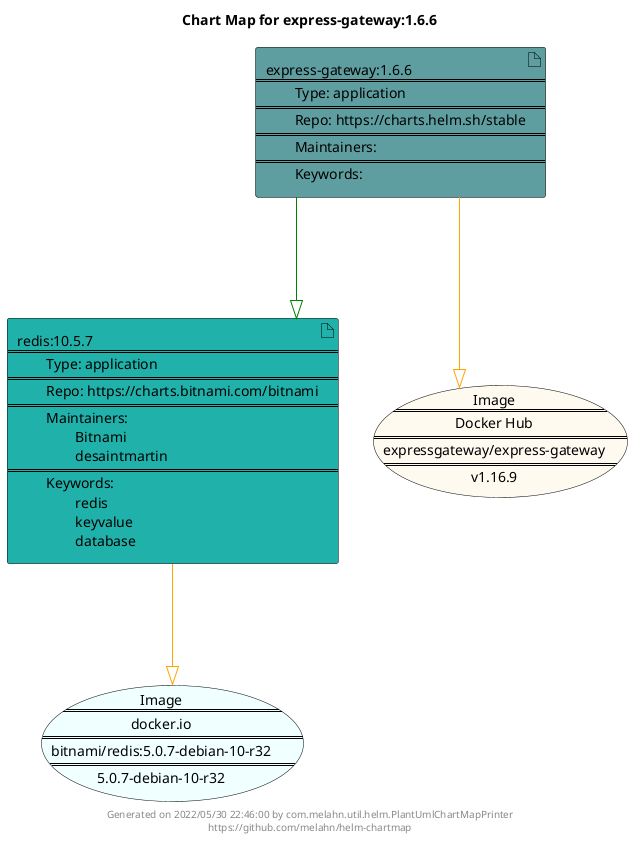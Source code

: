 @startuml
skinparam linetype ortho
skinparam backgroundColor white
skinparam usecaseBorderColor black
skinparam usecaseArrowColor LightSlateGray
skinparam artifactBorderColor black
skinparam artifactArrowColor LightSlateGray

title Chart Map for express-gateway:1.6.6

'There are 2 referenced Helm Charts
artifact "redis:10.5.7\n====\n\tType: application\n====\n\tRepo: https://charts.bitnami.com/bitnami\n====\n\tMaintainers: \n\t\tBitnami\n\t\tdesaintmartin\n====\n\tKeywords: \n\t\tredis\n\t\tkeyvalue\n\t\tdatabase" as redis_10_5_7 #LightSeaGreen
artifact "express-gateway:1.6.6\n====\n\tType: application\n====\n\tRepo: https://charts.helm.sh/stable\n====\n\tMaintainers: \n====\n\tKeywords: " as express_gateway_1_6_6 #CadetBlue

'There are 2 referenced Docker Images
usecase "Image\n====\ndocker.io\n====\nbitnami/redis:5.0.7-debian-10-r32\n====\n5.0.7-debian-10-r32" as docker_io_bitnami_redis_5_0_7_debian_10_r32 #Azure
usecase "Image\n====\nDocker Hub\n====\nexpressgateway/express-gateway\n====\nv1.16.9" as expressgateway_express_gateway_v1_16_9 #FloralWhite

'Chart Dependencies
express_gateway_1_6_6--[#green]-|>redis_10_5_7
redis_10_5_7--[#orange]-|>docker_io_bitnami_redis_5_0_7_debian_10_r32
express_gateway_1_6_6--[#orange]-|>expressgateway_express_gateway_v1_16_9

center footer Generated on 2022/05/30 22:46:00 by com.melahn.util.helm.PlantUmlChartMapPrinter\nhttps://github.com/melahn/helm-chartmap
@enduml
